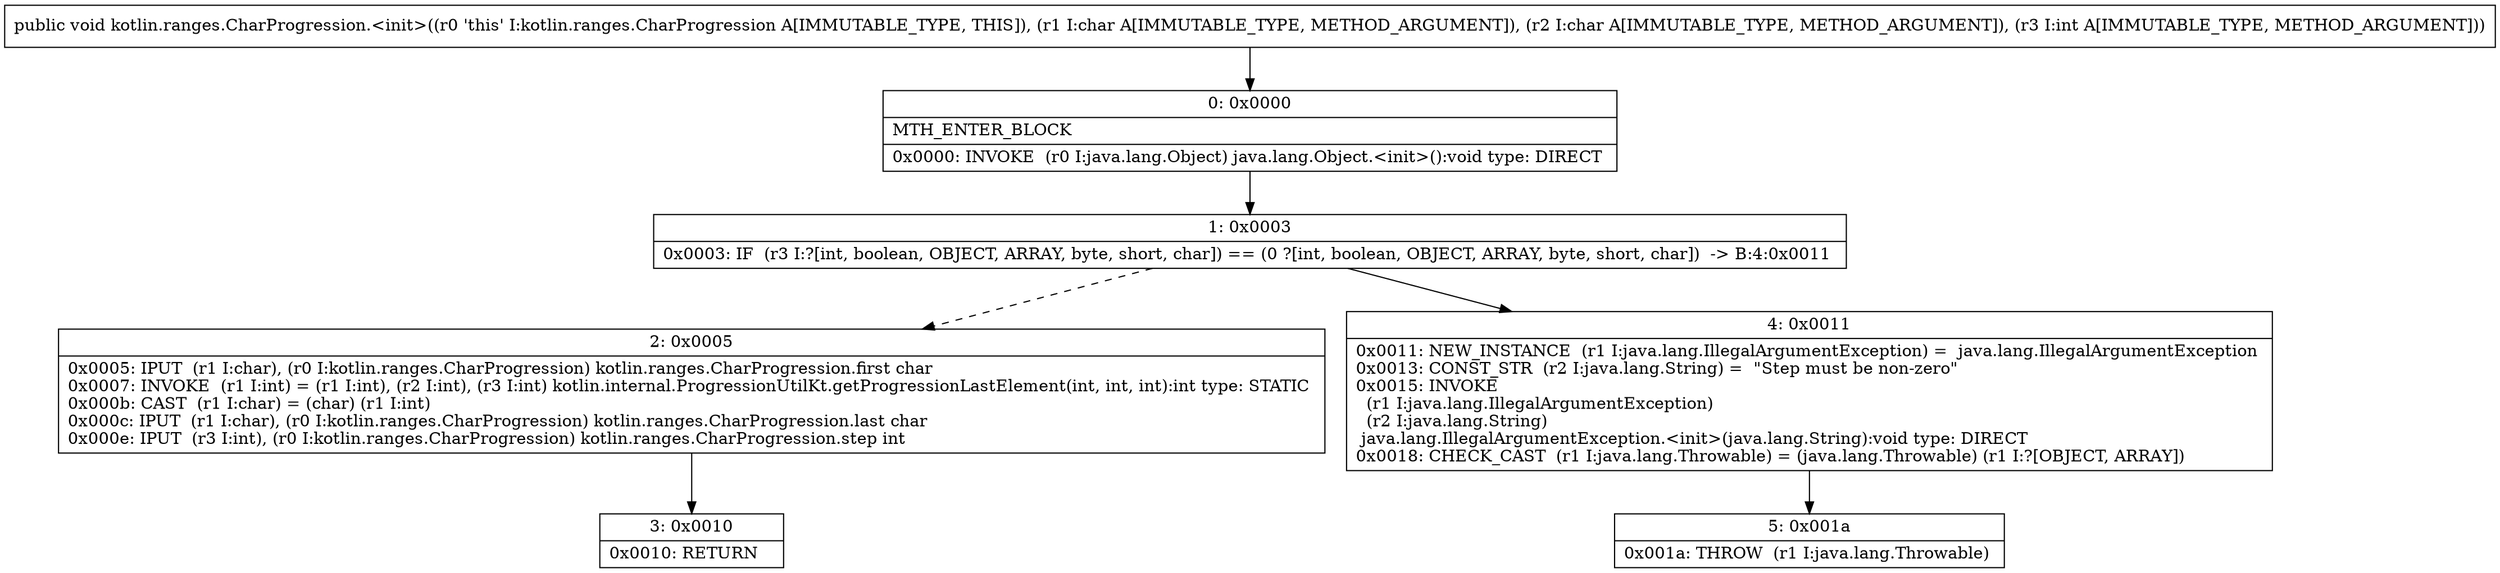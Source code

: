 digraph "CFG forkotlin.ranges.CharProgression.\<init\>(CCI)V" {
Node_0 [shape=record,label="{0\:\ 0x0000|MTH_ENTER_BLOCK\l|0x0000: INVOKE  (r0 I:java.lang.Object) java.lang.Object.\<init\>():void type: DIRECT \l}"];
Node_1 [shape=record,label="{1\:\ 0x0003|0x0003: IF  (r3 I:?[int, boolean, OBJECT, ARRAY, byte, short, char]) == (0 ?[int, boolean, OBJECT, ARRAY, byte, short, char])  \-\> B:4:0x0011 \l}"];
Node_2 [shape=record,label="{2\:\ 0x0005|0x0005: IPUT  (r1 I:char), (r0 I:kotlin.ranges.CharProgression) kotlin.ranges.CharProgression.first char \l0x0007: INVOKE  (r1 I:int) = (r1 I:int), (r2 I:int), (r3 I:int) kotlin.internal.ProgressionUtilKt.getProgressionLastElement(int, int, int):int type: STATIC \l0x000b: CAST  (r1 I:char) = (char) (r1 I:int) \l0x000c: IPUT  (r1 I:char), (r0 I:kotlin.ranges.CharProgression) kotlin.ranges.CharProgression.last char \l0x000e: IPUT  (r3 I:int), (r0 I:kotlin.ranges.CharProgression) kotlin.ranges.CharProgression.step int \l}"];
Node_3 [shape=record,label="{3\:\ 0x0010|0x0010: RETURN   \l}"];
Node_4 [shape=record,label="{4\:\ 0x0011|0x0011: NEW_INSTANCE  (r1 I:java.lang.IllegalArgumentException) =  java.lang.IllegalArgumentException \l0x0013: CONST_STR  (r2 I:java.lang.String) =  \"Step must be non\-zero\" \l0x0015: INVOKE  \l  (r1 I:java.lang.IllegalArgumentException)\l  (r2 I:java.lang.String)\l java.lang.IllegalArgumentException.\<init\>(java.lang.String):void type: DIRECT \l0x0018: CHECK_CAST  (r1 I:java.lang.Throwable) = (java.lang.Throwable) (r1 I:?[OBJECT, ARRAY]) \l}"];
Node_5 [shape=record,label="{5\:\ 0x001a|0x001a: THROW  (r1 I:java.lang.Throwable) \l}"];
MethodNode[shape=record,label="{public void kotlin.ranges.CharProgression.\<init\>((r0 'this' I:kotlin.ranges.CharProgression A[IMMUTABLE_TYPE, THIS]), (r1 I:char A[IMMUTABLE_TYPE, METHOD_ARGUMENT]), (r2 I:char A[IMMUTABLE_TYPE, METHOD_ARGUMENT]), (r3 I:int A[IMMUTABLE_TYPE, METHOD_ARGUMENT])) }"];
MethodNode -> Node_0;
Node_0 -> Node_1;
Node_1 -> Node_2[style=dashed];
Node_1 -> Node_4;
Node_2 -> Node_3;
Node_4 -> Node_5;
}

